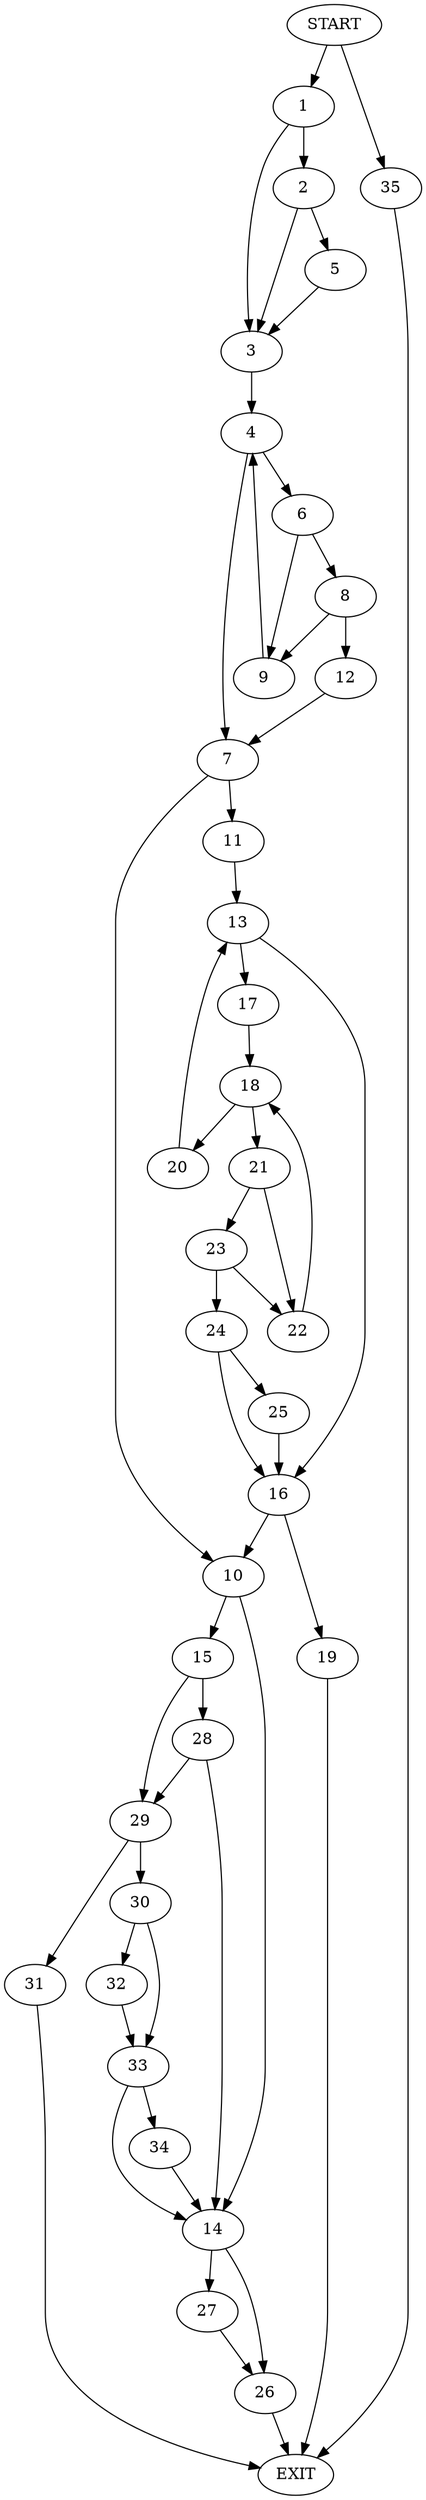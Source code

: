 digraph {
0 [label="START"]
36 [label="EXIT"]
0 -> 1
1 -> 2
1 -> 3
3 -> 4
2 -> 5
2 -> 3
5 -> 3
4 -> 6
4 -> 7
6 -> 8
6 -> 9
7 -> 10
7 -> 11
8 -> 12
8 -> 9
9 -> 4
12 -> 7
11 -> 13
10 -> 14
10 -> 15
13 -> 16
13 -> 17
17 -> 18
16 -> 10
16 -> 19
18 -> 20
18 -> 21
21 -> 22
21 -> 23
20 -> 13
22 -> 18
23 -> 22
23 -> 24
24 -> 25
24 -> 16
25 -> 16
19 -> 36
14 -> 26
14 -> 27
15 -> 28
15 -> 29
28 -> 14
28 -> 29
29 -> 30
29 -> 31
30 -> 32
30 -> 33
31 -> 36
32 -> 33
33 -> 14
33 -> 34
34 -> 14
27 -> 26
26 -> 36
0 -> 35
35 -> 36
}
